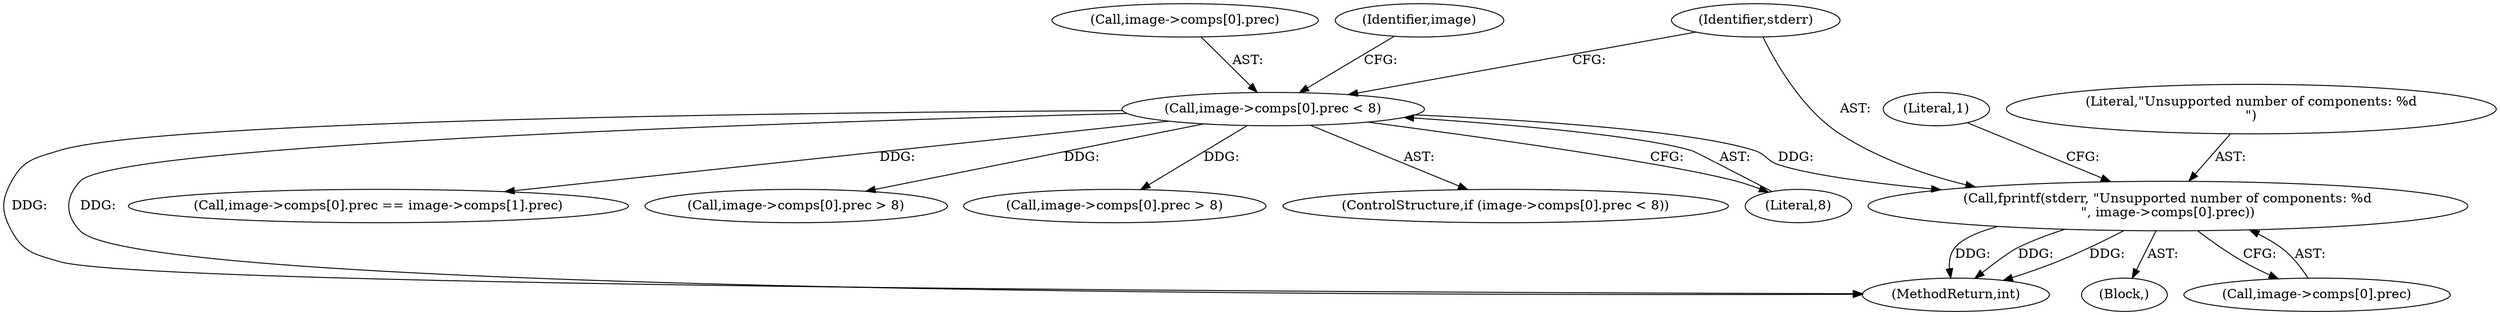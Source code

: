 digraph "0_openjpeg_15f081c89650dccee4aa4ae66f614c3fdb268767_3@API" {
"1000139" [label="(Call,fprintf(stderr, \"Unsupported number of components: %d\n\", image->comps[0].prec))"];
"1000129" [label="(Call,image->comps[0].prec < 8)"];
"1000139" [label="(Call,fprintf(stderr, \"Unsupported number of components: %d\n\", image->comps[0].prec))"];
"1000129" [label="(Call,image->comps[0].prec < 8)"];
"1000137" [label="(Literal,8)"];
"1001743" [label="(MethodReturn,int)"];
"1000130" [label="(Call,image->comps[0].prec)"];
"1000155" [label="(Identifier,image)"];
"1000223" [label="(Call,image->comps[0].prec == image->comps[1].prec)"];
"1000138" [label="(Block,)"];
"1000707" [label="(Call,image->comps[0].prec > 8)"];
"1000150" [label="(Literal,1)"];
"1001560" [label="(Call,image->comps[0].prec > 8)"];
"1000140" [label="(Identifier,stderr)"];
"1000128" [label="(ControlStructure,if (image->comps[0].prec < 8))"];
"1000142" [label="(Call,image->comps[0].prec)"];
"1000141" [label="(Literal,\"Unsupported number of components: %d\n\")"];
"1000139" -> "1000138"  [label="AST: "];
"1000139" -> "1000142"  [label="CFG: "];
"1000140" -> "1000139"  [label="AST: "];
"1000141" -> "1000139"  [label="AST: "];
"1000142" -> "1000139"  [label="AST: "];
"1000150" -> "1000139"  [label="CFG: "];
"1000139" -> "1001743"  [label="DDG: "];
"1000139" -> "1001743"  [label="DDG: "];
"1000139" -> "1001743"  [label="DDG: "];
"1000129" -> "1000139"  [label="DDG: "];
"1000129" -> "1000128"  [label="AST: "];
"1000129" -> "1000137"  [label="CFG: "];
"1000130" -> "1000129"  [label="AST: "];
"1000137" -> "1000129"  [label="AST: "];
"1000140" -> "1000129"  [label="CFG: "];
"1000155" -> "1000129"  [label="CFG: "];
"1000129" -> "1001743"  [label="DDG: "];
"1000129" -> "1001743"  [label="DDG: "];
"1000129" -> "1000223"  [label="DDG: "];
"1000129" -> "1000707"  [label="DDG: "];
"1000129" -> "1001560"  [label="DDG: "];
}
